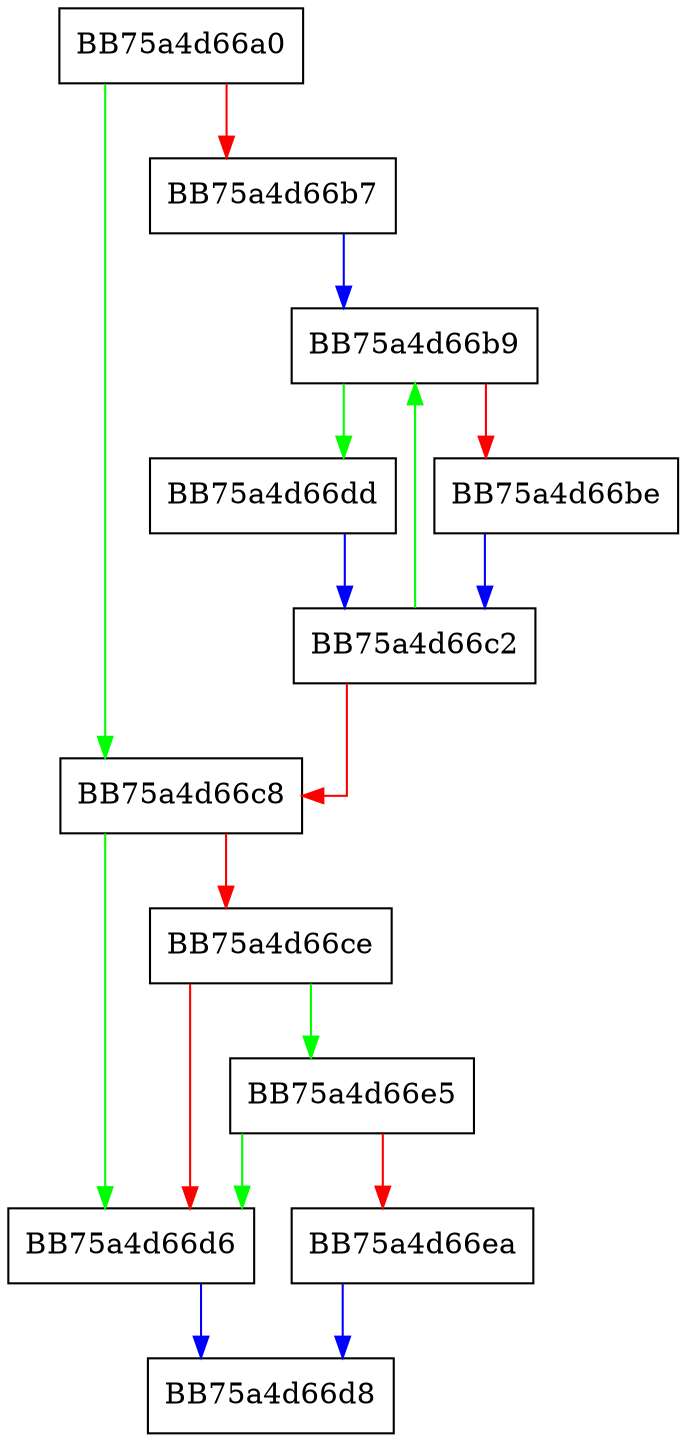 digraph LookupValue {
  node [shape="box"];
  graph [splines=ortho];
  BB75a4d66a0 -> BB75a4d66c8 [color="green"];
  BB75a4d66a0 -> BB75a4d66b7 [color="red"];
  BB75a4d66b7 -> BB75a4d66b9 [color="blue"];
  BB75a4d66b9 -> BB75a4d66dd [color="green"];
  BB75a4d66b9 -> BB75a4d66be [color="red"];
  BB75a4d66be -> BB75a4d66c2 [color="blue"];
  BB75a4d66c2 -> BB75a4d66b9 [color="green"];
  BB75a4d66c2 -> BB75a4d66c8 [color="red"];
  BB75a4d66c8 -> BB75a4d66d6 [color="green"];
  BB75a4d66c8 -> BB75a4d66ce [color="red"];
  BB75a4d66ce -> BB75a4d66e5 [color="green"];
  BB75a4d66ce -> BB75a4d66d6 [color="red"];
  BB75a4d66d6 -> BB75a4d66d8 [color="blue"];
  BB75a4d66dd -> BB75a4d66c2 [color="blue"];
  BB75a4d66e5 -> BB75a4d66d6 [color="green"];
  BB75a4d66e5 -> BB75a4d66ea [color="red"];
  BB75a4d66ea -> BB75a4d66d8 [color="blue"];
}